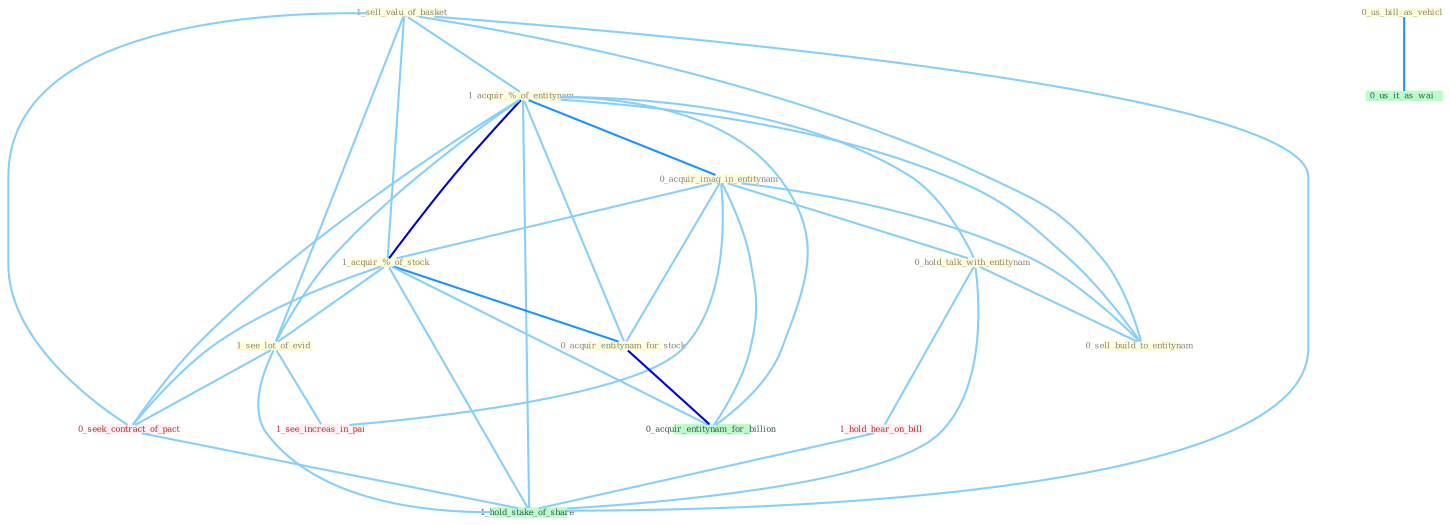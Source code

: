 Graph G{ 
    node
    [shape=polygon,style=filled,width=.5,height=.06,color="#BDFCC9",fixedsize=true,fontsize=4,
    fontcolor="#2f4f4f"];
    {node
    [color="#ffffe0", fontcolor="#8b7d6b"] "1_sell_valu_of_basket " "1_acquir_%_of_entitynam " "0_acquir_imag_in_entitynam " "1_acquir_%_of_stock " "0_hold_talk_with_entitynam " "0_sell_build_to_entitynam " "0_us_bill_as_vehicl " "0_acquir_entitynam_for_stock " "1_see_lot_of_evid "}
{node [color="#fff0f5", fontcolor="#b22222"] "0_seek_contract_of_pact " "1_see_increas_in_pai " "1_hold_hear_on_bill "}
edge [color="#B0E2FF"];

	"1_sell_valu_of_basket " -- "1_acquir_%_of_entitynam " [w="1", color="#87cefa" ];
	"1_sell_valu_of_basket " -- "1_acquir_%_of_stock " [w="1", color="#87cefa" ];
	"1_sell_valu_of_basket " -- "0_sell_build_to_entitynam " [w="1", color="#87cefa" ];
	"1_sell_valu_of_basket " -- "1_see_lot_of_evid " [w="1", color="#87cefa" ];
	"1_sell_valu_of_basket " -- "0_seek_contract_of_pact " [w="1", color="#87cefa" ];
	"1_sell_valu_of_basket " -- "1_hold_stake_of_share " [w="1", color="#87cefa" ];
	"1_acquir_%_of_entitynam " -- "0_acquir_imag_in_entitynam " [w="2", color="#1e90ff" , len=0.8];
	"1_acquir_%_of_entitynam " -- "1_acquir_%_of_stock " [w="3", color="#0000cd" , len=0.6];
	"1_acquir_%_of_entitynam " -- "0_hold_talk_with_entitynam " [w="1", color="#87cefa" ];
	"1_acquir_%_of_entitynam " -- "0_sell_build_to_entitynam " [w="1", color="#87cefa" ];
	"1_acquir_%_of_entitynam " -- "0_acquir_entitynam_for_stock " [w="1", color="#87cefa" ];
	"1_acquir_%_of_entitynam " -- "1_see_lot_of_evid " [w="1", color="#87cefa" ];
	"1_acquir_%_of_entitynam " -- "0_seek_contract_of_pact " [w="1", color="#87cefa" ];
	"1_acquir_%_of_entitynam " -- "0_acquir_entitynam_for_billion " [w="1", color="#87cefa" ];
	"1_acquir_%_of_entitynam " -- "1_hold_stake_of_share " [w="1", color="#87cefa" ];
	"0_acquir_imag_in_entitynam " -- "1_acquir_%_of_stock " [w="1", color="#87cefa" ];
	"0_acquir_imag_in_entitynam " -- "0_hold_talk_with_entitynam " [w="1", color="#87cefa" ];
	"0_acquir_imag_in_entitynam " -- "0_sell_build_to_entitynam " [w="1", color="#87cefa" ];
	"0_acquir_imag_in_entitynam " -- "0_acquir_entitynam_for_stock " [w="1", color="#87cefa" ];
	"0_acquir_imag_in_entitynam " -- "0_acquir_entitynam_for_billion " [w="1", color="#87cefa" ];
	"0_acquir_imag_in_entitynam " -- "1_see_increas_in_pai " [w="1", color="#87cefa" ];
	"1_acquir_%_of_stock " -- "0_acquir_entitynam_for_stock " [w="2", color="#1e90ff" , len=0.8];
	"1_acquir_%_of_stock " -- "1_see_lot_of_evid " [w="1", color="#87cefa" ];
	"1_acquir_%_of_stock " -- "0_seek_contract_of_pact " [w="1", color="#87cefa" ];
	"1_acquir_%_of_stock " -- "0_acquir_entitynam_for_billion " [w="1", color="#87cefa" ];
	"1_acquir_%_of_stock " -- "1_hold_stake_of_share " [w="1", color="#87cefa" ];
	"0_hold_talk_with_entitynam " -- "0_sell_build_to_entitynam " [w="1", color="#87cefa" ];
	"0_hold_talk_with_entitynam " -- "1_hold_hear_on_bill " [w="1", color="#87cefa" ];
	"0_hold_talk_with_entitynam " -- "1_hold_stake_of_share " [w="1", color="#87cefa" ];
	"0_us_bill_as_vehicl " -- "0_us_it_as_wai " [w="2", color="#1e90ff" , len=0.8];
	"0_acquir_entitynam_for_stock " -- "0_acquir_entitynam_for_billion " [w="3", color="#0000cd" , len=0.6];
	"1_see_lot_of_evid " -- "0_seek_contract_of_pact " [w="1", color="#87cefa" ];
	"1_see_lot_of_evid " -- "1_see_increas_in_pai " [w="1", color="#87cefa" ];
	"1_see_lot_of_evid " -- "1_hold_stake_of_share " [w="1", color="#87cefa" ];
	"0_seek_contract_of_pact " -- "1_hold_stake_of_share " [w="1", color="#87cefa" ];
	"1_hold_hear_on_bill " -- "1_hold_stake_of_share " [w="1", color="#87cefa" ];
}